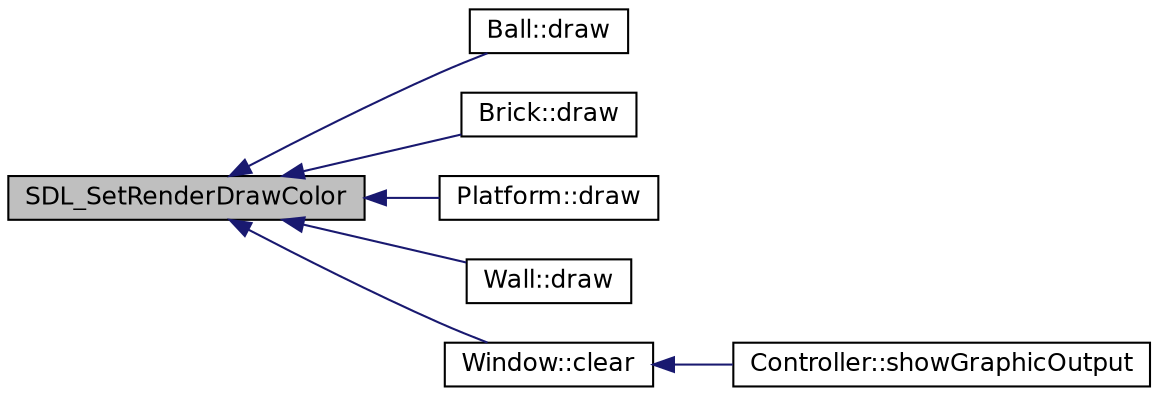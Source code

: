 digraph "SDL_SetRenderDrawColor"
{
  edge [fontname="Helvetica",fontsize="12",labelfontname="Helvetica",labelfontsize="12"];
  node [fontname="Helvetica",fontsize="12",shape=record];
  rankdir="LR";
  Node105 [label="SDL_SetRenderDrawColor",height=0.2,width=0.4,color="black", fillcolor="grey75", style="filled", fontcolor="black"];
  Node105 -> Node106 [dir="back",color="midnightblue",fontsize="12",style="solid",fontname="Helvetica"];
  Node106 [label="Ball::draw",height=0.2,width=0.4,color="black", fillcolor="white", style="filled",URL="$class_ball.html#a9b170c27c74586af6108314c3623da53",tooltip="Moves the ball when its speed is 0. "];
  Node105 -> Node107 [dir="back",color="midnightblue",fontsize="12",style="solid",fontname="Helvetica"];
  Node107 [label="Brick::draw",height=0.2,width=0.4,color="black", fillcolor="white", style="filled",URL="$class_brick.html#a005005bbb1c9f5adcd5addfbc683c3d4",tooltip="Draws a brick in the SDL window. "];
  Node105 -> Node108 [dir="back",color="midnightblue",fontsize="12",style="solid",fontname="Helvetica"];
  Node108 [label="Platform::draw",height=0.2,width=0.4,color="black", fillcolor="white", style="filled",URL="$class_platform.html#aa046dc1f23bc5e6e0c7ec8b435108bac",tooltip="Function that draws the platform into the SDL window. "];
  Node105 -> Node109 [dir="back",color="midnightblue",fontsize="12",style="solid",fontname="Helvetica"];
  Node109 [label="Wall::draw",height=0.2,width=0.4,color="black", fillcolor="white", style="filled",URL="$class_wall.html#a1d0f02eebf32d1f85d3a24c91a2c5509",tooltip="Draws the walls into the SDL window. "];
  Node105 -> Node110 [dir="back",color="midnightblue",fontsize="12",style="solid",fontname="Helvetica"];
  Node110 [label="Window::clear",height=0.2,width=0.4,color="black", fillcolor="white", style="filled",URL="$class_window.html#a866e3ccec583d94402bb82b352d51c10",tooltip="Function to set background color on window and update. "];
  Node110 -> Node111 [dir="back",color="midnightblue",fontsize="12",style="solid",fontname="Helvetica"];
  Node111 [label="Controller::showGraphicOutput",height=0.2,width=0.4,color="black", fillcolor="white", style="filled",URL="$class_controller.html#ae24d317546b8a54cbdc7b7334bb3d15f",tooltip="Function to update the graphical output. "];
}
